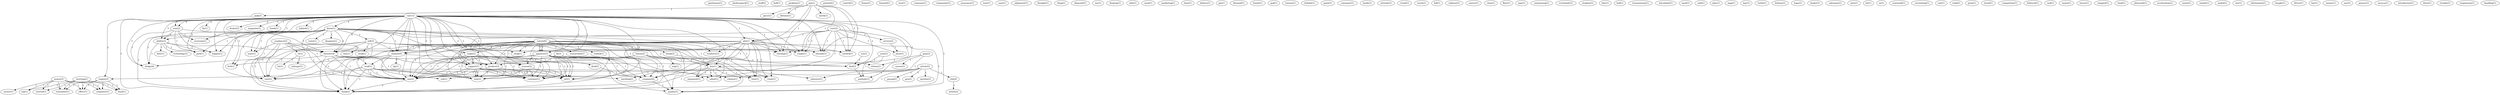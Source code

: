 digraph G {
  gentleman [ label="gentleman(1)" ];
  daubenspeck [ label="daubenspeck(1)" ];
  stuff [ label="stuff(2)" ];
  hell [ label="hell(1)" ];
  problem [ label="problem(1)" ];
  power [ label="power(2)" ];
  sensor [ label="sensor(1)" ];
  top [ label="top(1)" ];
  started [ label="started(1)" ];
  head [ label="head(1)" ];
  remember [ label="remember(1)" ];
  effect [ label="effect(1)" ];
  computer [ label="computer(1)" ];
  put [ label="put(1)" ];
  junk [ label="junk(3)" ];
  piece [ label="piece(1)" ];
  lifetime [ label="lifetime(1)" ];
  alot [ label="alot(1)" ];
  couple [ label="couple(1)" ];
  worth [ label="worth(1)" ];
  checkup [ label="checkup(1)" ];
  shouldn [ label="shouldn(1)" ];
  needed [ label="needed(1)" ];
  pointed [ label="pointed(1)" ];
  control [ label="control(1)" ];
  frame [ label="frame(1)" ];
  learned [ label="learned(1)" ];
  sundance [ label="sundance(2)" ];
  fact [ label="fact(1)" ];
  none [ label="none(1)" ];
  re [ label="re(1)" ];
  chrysler [ label="chrysler(4)" ];
  one [ label="one(2)" ];
  rate [ label="rate(2)" ];
  think [ label="think(2)" ];
  fix [ label="fix(1)" ];
  star [ label="star(1)" ];
  someone [ label="someone(1)" ];
  stay [ label="stay(2)" ];
  community [ label="community(1)" ];
  assurance [ label="assurance(1)" ];
  rose [ label="rose(1)" ];
  case [ label="case(1)" ];
  alignment [ label="alignment(1)" ];
  thought [ label="thought(1)" ];
  thing [ label="thing(1)" ];
  diamond [ label="diamond(1)" ];
  use [ label="use(1)" ];
  droptop [ label="droptop(1)" ];
  wife [ label="wife(1)" ];
  meal [ label="meal(1)" ];
  marketing [ label="marketing(1)" ];
  door [ label="door(1)" ];
  believe [ label="believe(1)" ];
  gm [ label="gm(1)" ];
  demand [ label="demand(1)" ];
  honda [ label="honda(1)" ];
  god [ label="god(1)" ];
  car [ label="car(15)" ];
  support [ label="support(1)" ];
  dealer [ label="dealer(2)" ];
  magazine [ label="magazine(1)" ];
  hawk [ label="hawk(1)" ];
  know [ label="know(1)" ];
  ability [ label="ability(2)" ];
  everyone [ label="everyone(1)" ];
  babied [ label="babied(1)" ];
  engine [ label="engine(2)" ];
  pick [ label="pick(1)" ];
  fix [ label="fix(1)" ];
  feel [ label="feel(1)" ];
  make [ label="make(2)" ];
  shadow [ label="shadow(6)" ];
  happen [ label="happen(1)" ];
  support [ label="support(1)" ];
  dodge [ label="dodge(4)" ];
  japanese [ label="japanese(1)" ];
  product [ label="product(3)" ];
  reason [ label="reason(2)" ];
  japanese [ label="japanese(1)" ];
  customer [ label="customer(1)" ];
  set [ label="set(1)" ];
  way [ label="way(2)" ];
  company [ label="company(4)" ];
  find [ label="find(3)" ];
  quality [ label="quality(1)" ];
  anybody [ label="anybody(1)" ];
  torsion [ label="torsion(1)" ];
  bullshit [ label="bullshit(1)" ];
  point [ label="point(1)" ];
  consumer [ label="consumer(1)" ];
  article [ label="article(2)" ];
  sub [ label="sub(1)" ];
  edu [ label="edu(4)" ];
  anything [ label="anything(2)" ];
  gsu [ label="gsu(2)" ];
  column [ label="column(1)" ];
  oprsfnx [ label="oprsfnx(2)" ];
  gsusgi [ label="gsusgi(2)" ];
  backs [ label="backs(1)" ];
  attitude [ label="attitude(1)" ];
  steering [ label="steering(2)" ];
  trend [ label="trend(1)" ];
  touch [ label="touch(1)" ];
  fall [ label="fall(1)" ];
  radiator [ label="radiator(1)" ];
  source [ label="source(1)" ];
  read [ label="read(1)" ];
  class [ label="class(1)" ];
  tests [ label="tests(1)" ];
  disagree [ label="disagree(1)" ];
  tell [ label="tell(3)" ];
  stink [ label="stink(1)" ];
  time [ label="time(1)" ];
  crash [ label="crash(1)" ];
  fleet [ label="fleet(1)" ];
  mgr [ label="mgr(1)" ];
  nnnnnnnng [ label="nnnnnnnng(1)" ];
  care [ label="care(3)" ];
  service [ label="service(2)" ];
  intro [ label="intro(1)" ];
  reform [ label="reform(1)" ];
  admit [ label="admit(1)" ];
  everybody [ label="everybody(1)" ];
  stephen [ label="stephen(1)" ];
  bite [ label="bite(1)" ];
  hall [ label="hall(1)" ];
  transmission [ label="transmission(1)" ];
  mitsubishi [ label="mitsubishi(1)" ];
  technology [ label="technology(1)" ];
  date [ label="date(1)" ];
  used [ label="used(1)" ];
  toyota [ label="toyota(2)" ];
  wig [ label="wig(1)" ];
  reinforce [ label="reinforce(1)" ];
  don [ label="don(1)" ];
  argument [ label="argument(1)" ];
  sold [ label="sold(1)" ];
  ploy [ label="ploy(1)" ];
  mpg [ label="mpg(1)" ];
  buy [ label="buy(1)" ];
  turbo [ label="turbo(1)" ];
  hulman [ label="hulman(1)" ];
  hope [ label="hope(1)" ];
  leader [ label="leader(1)" ];
  salesman [ label="salesman(1)" ];
  note [ label="note(1)" ];
  writes [ label="writes(2)" ];
  bit [ label="bit(1)" ];
  ex [ label="ex(1)" ];
  nextwork [ label="nextwork(1)" ];
  everything [ label="everything(1)" ];
  suit [ label="suit(1)" ];
  took [ label="took(2)" ];
  grow [ label="grow(1)" ];
  work [ label="work(1)" ];
  loved [ label="loved(1)" ];
  competition [ label="competition(1)" ];
  believed [ label="believed(1)" ];
  end [ label="end(1)" ];
  saturn [ label="saturn(6)" ];
  thank [ label="thank(2)" ];
  researched [ label="researched(1)" ];
  traded [ label="traded(1)" ];
  mileage [ label="mileage(1)" ];
  lot [ label="lot(1)" ];
  deal [ label="deal(2)" ];
  motor [ label="motor(1)" ];
  lh [ label="lh(3)" ];
  read [ label="read(1)" ];
  haven [ label="haven(1)" ];
  stopped [ label="stopped(1)" ];
  hp [ label="hp(1)" ];
  tried [ label="tried(1)" ];
  plymouth [ label="plymouth(1)" ];
  acceleration [ label="acceleration(1)" ];
  water [ label="water(1)" ];
  satisfy [ label="satisfy(1)" ];
  model [ label="model(1)" ];
  stir [ label="stir(1)" ];
  information [ label="information(1)" ];
  bought [ label="bought(1)" ];
  driver [ label="driver(1)" ];
  bar [ label="bar(1)" ];
  money [ label="money(1)" ];
  gaia [ label="gaia(2)" ];
  carson [ label="carson(1)" ];
  asbestos [ label="asbestos(1)" ];
  year [ label="year(2)" ];
  eye [ label="eye(2)" ];
  try [ label="try(2)" ];
  pounce [ label="pounce(1)" ];
  iacocca [ label="iacocca(1)" ];
  introduction [ label="introduction(1)" ];
  drive [ label="drive(1)" ];
  trouble [ label="trouble(1)" ];
  suspension [ label="suspension(1)" ];
  handling [ label="handling(1)" ];
  power -> sensor [ label="1" ];
  power -> top [ label="1" ];
  power -> started [ label="1" ];
  power -> head [ label="1" ];
  power -> remember [ label="1" ];
  power -> effect [ label="1" ];
  power -> computer [ label="1" ];
  put -> junk [ label="1" ];
  put -> piece [ label="1" ];
  put -> lifetime [ label="1" ];
  put -> alot [ label="1" ];
  put -> couple [ label="1" ];
  put -> worth [ label="1" ];
  put -> checkup [ label="1" ];
  put -> shouldn [ label="1" ];
  put -> needed [ label="1" ];
  sundance -> fact [ label="1" ];
  sundance -> none [ label="1" ];
  sundance -> re [ label="1" ];
  sundance -> chrysler [ label="1" ];
  sundance -> one [ label="1" ];
  sundance -> rate [ label="1" ];
  sundance -> think [ label="1" ];
  junk -> stay [ label="1" ];
  car -> support [ label="1" ];
  car -> dealer [ label="3" ];
  car -> magazine [ label="1" ];
  car -> hawk [ label="1" ];
  car -> fact [ label="1" ];
  car -> know [ label="3" ];
  car -> none [ label="1" ];
  car -> stay [ label="3" ];
  car -> ability [ label="3" ];
  car -> everyone [ label="3" ];
  car -> alot [ label="1" ];
  car -> babied [ label="3" ];
  car -> couple [ label="1" ];
  car -> engine [ label="2" ];
  car -> pick [ label="3" ];
  car -> fix [ label="2" ];
  car -> feel [ label="1" ];
  car -> make [ label="1" ];
  car -> chrysler [ label="4" ];
  car -> shadow [ label="1" ];
  car -> happen [ label="3" ];
  car -> support [ label="1" ];
  car -> dodge [ label="3" ];
  car -> japanese [ label="1" ];
  car -> product [ label="2" ];
  car -> reason [ label="1" ];
  car -> checkup [ label="1" ];
  car -> japanese [ label="1" ];
  car -> one [ label="2" ];
  car -> customer [ label="1" ];
  car -> set [ label="1" ];
  car -> way [ label="1" ];
  car -> company [ label="1" ];
  car -> shouldn [ label="1" ];
  car -> needed [ label="1" ];
  car -> find [ label="2" ];
  car -> rate [ label="1" ];
  car -> think [ label="1" ];
  car -> quality [ label="1" ];
  car -> anybody [ label="2" ];
  support -> one [ label="1" ];
  support -> customer [ label="1" ];
  support -> set [ label="1" ];
  support -> way [ label="1" ];
  article -> sub [ label="1" ];
  article -> edu [ label="1" ];
  article -> anything [ label="1" ];
  article -> gsu [ label="1" ];
  article -> column [ label="1" ];
  article -> oprsfnx [ label="1" ];
  article -> think [ label="1" ];
  article -> gsusgi [ label="1" ];
  steering -> top [ label="1" ];
  steering -> started [ label="1" ];
  steering -> head [ label="1" ];
  steering -> remember [ label="1" ];
  steering -> effect [ label="1" ];
  steering -> computer [ label="1" ];
  read -> sub [ label="1" ];
  read -> engine [ label="1" ];
  read -> anything [ label="1" ];
  read -> column [ label="1" ];
  read -> one [ label="1" ];
  read -> think [ label="1" ];
  know -> tests [ label="1" ];
  know -> none [ label="1" ];
  know -> ability [ label="1" ];
  know -> disagree [ label="1" ];
  know -> pick [ label="1" ];
  know -> tell [ label="1" ];
  know -> feel [ label="1" ];
  know -> chrysler [ label="2" ];
  know -> shadow [ label="1" ];
  know -> happen [ label="1" ];
  know -> dodge [ label="1" ];
  know -> product [ label="1" ];
  know -> one [ label="1" ];
  know -> company [ label="1" ];
  know -> stink [ label="1" ];
  know -> time [ label="1" ];
  know -> rate [ label="1" ];
  know -> think [ label="1" ];
  know -> quality [ label="1" ];
  know -> crash [ label="1" ];
  care -> service [ label="1" ];
  care -> intro [ label="1" ];
  care -> alot [ label="1" ];
  care -> couple [ label="1" ];
  care -> support [ label="1" ];
  care -> checkup [ label="1" ];
  care -> reform [ label="1" ];
  care -> shouldn [ label="1" ];
  care -> needed [ label="1" ];
  care -> admit [ label="1" ];
  service -> intro [ label="1" ];
  stay -> ability [ label="1" ];
  stay -> everyone [ label="1" ];
  stay -> pick [ label="1" ];
  stay -> chrysler [ label="1" ];
  stay -> happen [ label="1" ];
  stay -> dodge [ label="1" ];
  ability -> technology [ label="1" ];
  ability -> pick [ label="1" ];
  ability -> chrysler [ label="1" ];
  ability -> happen [ label="1" ];
  ability -> dodge [ label="1" ];
  ability -> date [ label="1" ];
  toyota -> feel [ label="1" ];
  toyota -> wig [ label="1" ];
  toyota -> product [ label="1" ];
  toyota -> company [ label="1" ];
  toyota -> quality [ label="1" ];
  alot -> couple [ label="1" ];
  alot -> chrysler [ label="1" ];
  alot -> shadow [ label="1" ];
  alot -> reinforce [ label="1" ];
  alot -> checkup [ label="1" ];
  alot -> one [ label="1" ];
  alot -> stink [ label="1" ];
  alot -> shouldn [ label="1" ];
  alot -> needed [ label="1" ];
  alot -> don [ label="1" ];
  alot -> time [ label="1" ];
  alot -> rate [ label="1" ];
  alot -> think [ label="1" ];
  alot -> argument [ label="1" ];
  alot -> crash [ label="1" ];
  edu -> writes [ label="1" ];
  engine -> head [ label="1" ];
  engine -> remember [ label="1" ];
  engine -> effect [ label="1" ];
  engine -> computer [ label="1" ];
  tell -> chrysler [ label="1" ];
  tell -> work [ label="1" ];
  tell -> shadow [ label="1" ];
  tell -> checkup [ label="1" ];
  tell -> one [ label="1" ];
  tell -> shouldn [ label="1" ];
  tell -> needed [ label="1" ];
  tell -> rate [ label="1" ];
  tell -> think [ label="1" ];
  saturn -> make [ label="1" ];
  saturn -> chrysler [ label="1" ];
  saturn -> shadow [ label="1" ];
  saturn -> support [ label="1" ];
  saturn -> japanese [ label="1" ];
  saturn -> product [ label="2" ];
  saturn -> thank [ label="1" ];
  saturn -> reason [ label="1" ];
  saturn -> reinforce [ label="1" ];
  saturn -> japanese [ label="1" ];
  saturn -> one [ label="2" ];
  saturn -> customer [ label="1" ];
  saturn -> set [ label="1" ];
  saturn -> way [ label="1" ];
  saturn -> company [ label="1" ];
  saturn -> stink [ label="1" ];
  saturn -> researched [ label="1" ];
  saturn -> traded [ label="1" ];
  saturn -> find [ label="1" ];
  saturn -> don [ label="2" ];
  saturn -> time [ label="1" ];
  saturn -> rate [ label="1" ];
  saturn -> think [ label="1" ];
  saturn -> quality [ label="1" ];
  saturn -> argument [ label="1" ];
  saturn -> crash [ label="1" ];
  re -> mileage [ label="1" ];
  re -> lot [ label="1" ];
  make -> support [ label="1" ];
  make -> product [ label="1" ];
  make -> one [ label="1" ];
  make -> deal [ label="1" ];
  make -> customer [ label="1" ];
  make -> set [ label="1" ];
  make -> way [ label="1" ];
  lh -> support [ label="1" ];
  lh -> reform [ label="1" ];
  lh -> one [ label="1" ];
  lh -> don [ label="2" ];
  lh -> think [ label="1" ];
  lh -> admit [ label="1" ];
  chrysler -> dodge [ label="1" ];
  chrysler -> product [ label="1" ];
  chrysler -> read [ label="1" ];
  chrysler -> one [ label="1" ];
  chrysler -> way [ label="1" ];
  chrysler -> think [ label="1" ];
  shadow -> read [ label="1" ];
  shadow -> one [ label="2" ];
  shadow -> hp [ label="1" ];
  shadow -> find [ label="1" ];
  shadow -> rate [ label="1" ];
  shadow -> think [ label="1" ];
  support -> one [ label="1" ];
  support -> customer [ label="1" ];
  support -> set [ label="1" ];
  support -> way [ label="1" ];
  japanese -> reason [ label="1" ];
  japanese -> one [ label="1" ];
  japanese -> customer [ label="1" ];
  japanese -> set [ label="1" ];
  japanese -> way [ label="1" ];
  japanese -> company [ label="1" ];
  japanese -> quality [ label="1" ];
  product -> one [ label="1" ];
  product -> customer [ label="1" ];
  product -> set [ label="1" ];
  product -> way [ label="2" ];
  thank -> don [ label="1" ];
  reason -> one [ label="1" ];
  reason -> customer [ label="1" ];
  reason -> set [ label="1" ];
  reason -> way [ label="1" ];
  read -> one [ label="1" ];
  read -> think [ label="1" ];
  japanese -> one [ label="1" ];
  japanese -> customer [ label="1" ];
  japanese -> set [ label="1" ];
  japanese -> way [ label="1" ];
  japanese -> company [ label="1" ];
  japanese -> quality [ label="1" ];
  one -> think [ label="2" ];
  deal -> company [ label="1" ];
  gaia -> carson [ label="1" ];
  gaia -> don [ label="1" ];
  gaia -> asbestos [ label="1" ];
  year -> find [ label="1" ];
  year -> anybody [ label="1" ];
  company -> quality [ label="1" ];
  try -> find [ label="1" ];
  find -> anybody [ label="1" ];
  don -> time [ label="1" ];
  don -> rate [ label="1" ];
  don -> think [ label="1" ];
  don -> admit [ label="1" ];
  don -> argument [ label="1" ];
  don -> asbestos [ label="1" ];
  don -> crash [ label="1" ];
}
